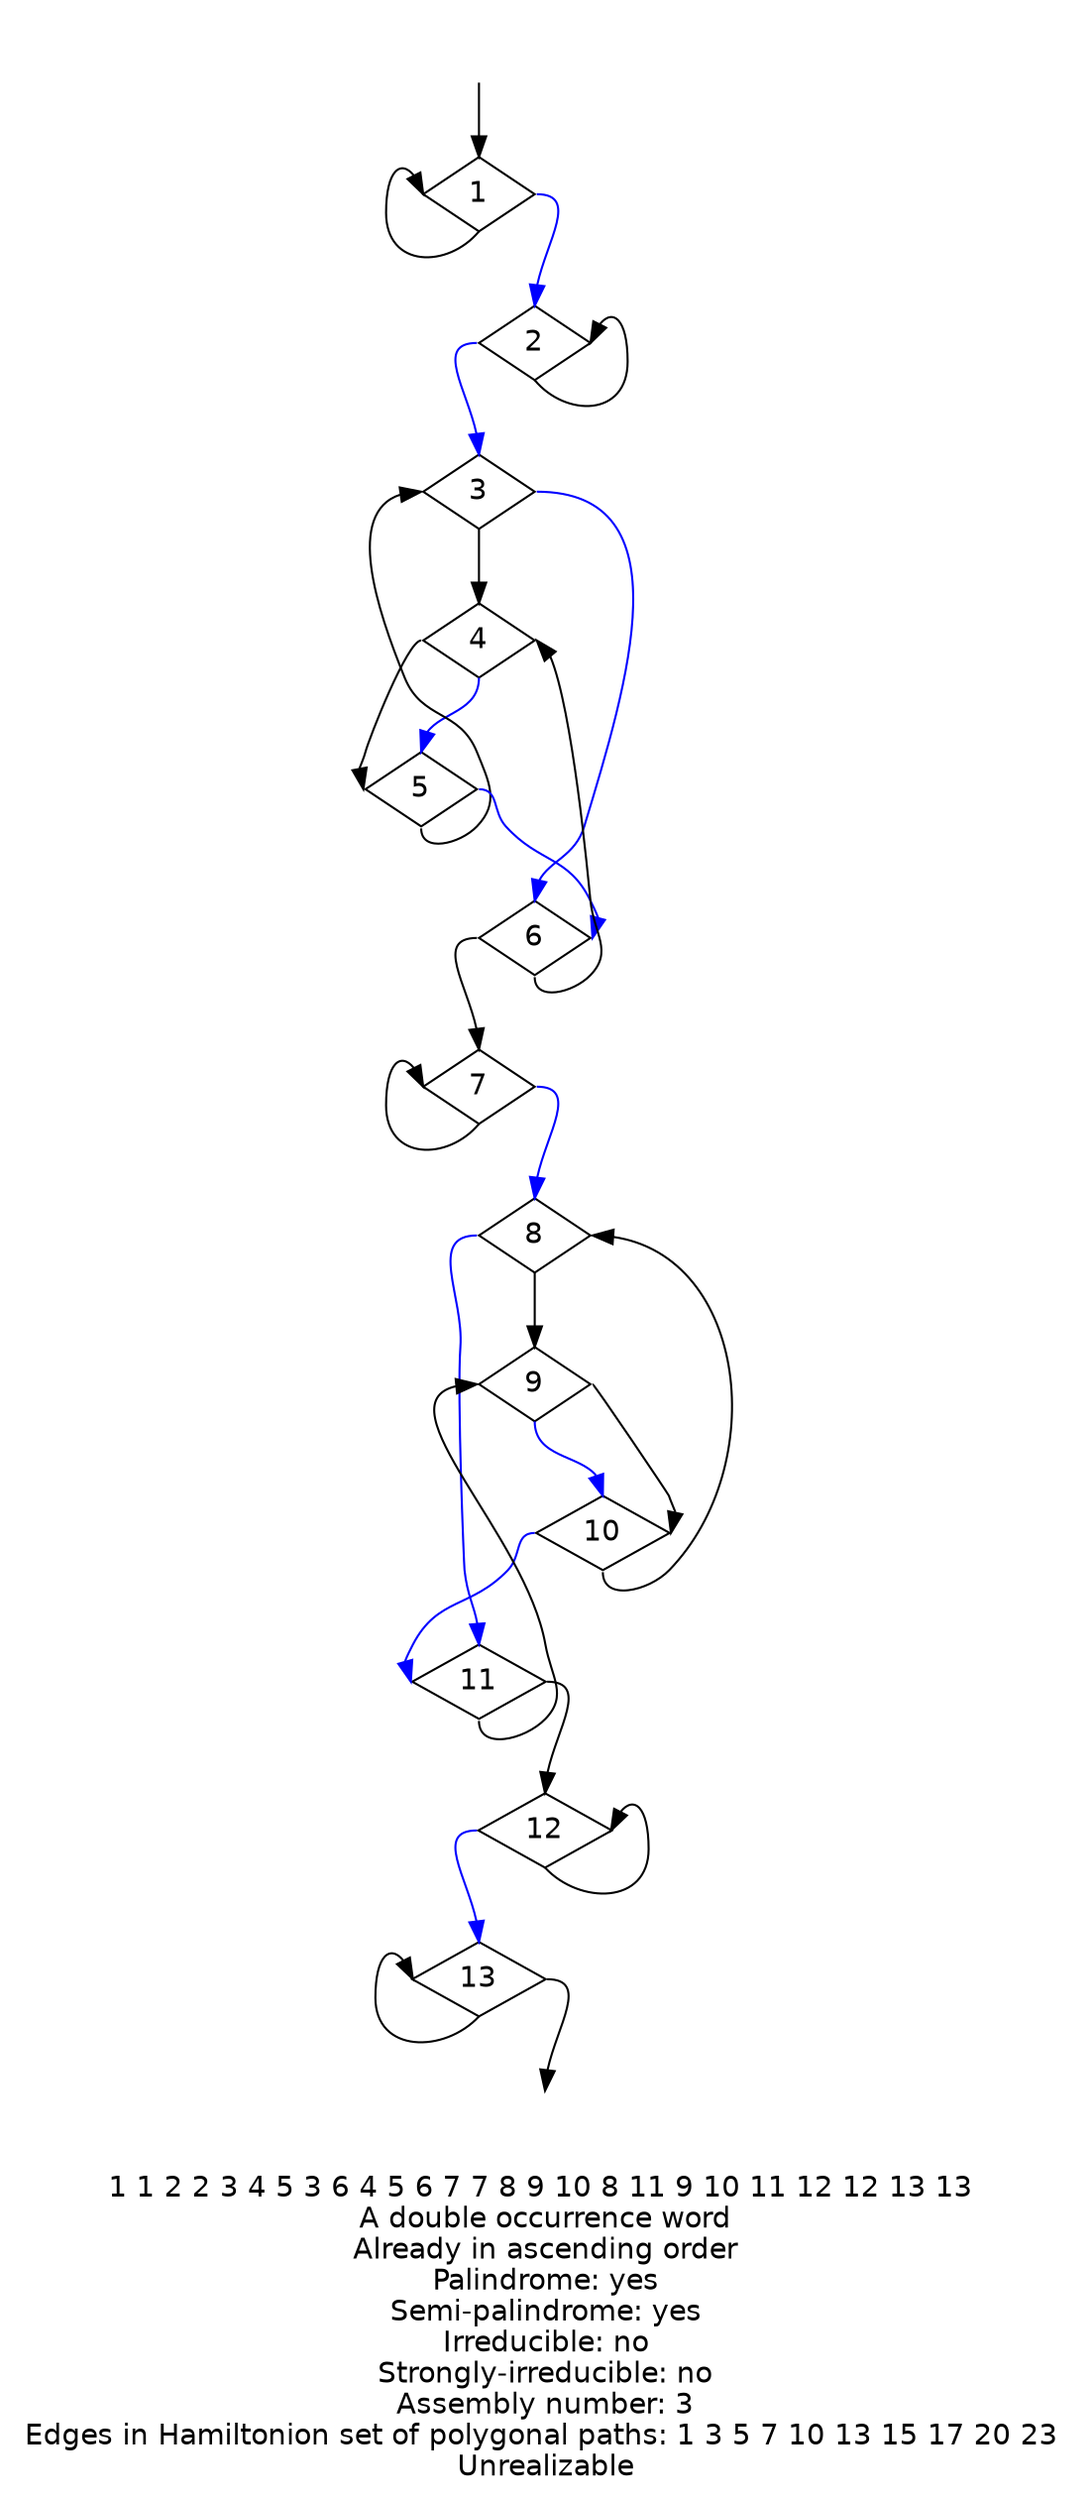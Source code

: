digraph {
fontname="Helvetica"
node [fontname="Helvetica"]
node [shape=diamond]
label="1 1 2 2 3 4 5 3 6 4 5 6 7 7 8 9 10 8 11 9 10 11 12 12 13 13 \nA double occurrence word\nAlready in ascending order\nPalindrome: yes\nSemi-palindrome: yes\nIrreducible: no\nStrongly-irreducible: no\nAssembly number: 3\nEdges in Hamiltonion set of polygonal paths: 1 3 5 7 10 13 15 17 20 23 \nUnrealizable\n"
a [style="invis"]
b [style="invis"]
a:s -> 1:n
1:s -> 1:w
1:e -> 2:n [color="blue"]
2:s -> 2:e
2:w -> 3:n [color="blue"]
3:s -> 4:n
4:s -> 5:n [color="blue"]
5:s -> 3:w
3:e -> 6:n [color="blue"]
6:s -> 4:e
4:w -> 5:w
5:e -> 6:e [color="blue"]
6:w -> 7:n
7:s -> 7:w
7:e -> 8:n [color="blue"]
8:s -> 9:n
9:s -> 10:n [color="blue"]
10:s -> 8:e
8:w -> 11:n [color="blue"]
11:s -> 9:w
9:e -> 10:e
10:w -> 11:w [color="blue"]
11:e -> 12:n
12:s -> 12:e
12:w -> 13:n [color="blue"]
13:s -> 13:w
13:e -> b:n
}
